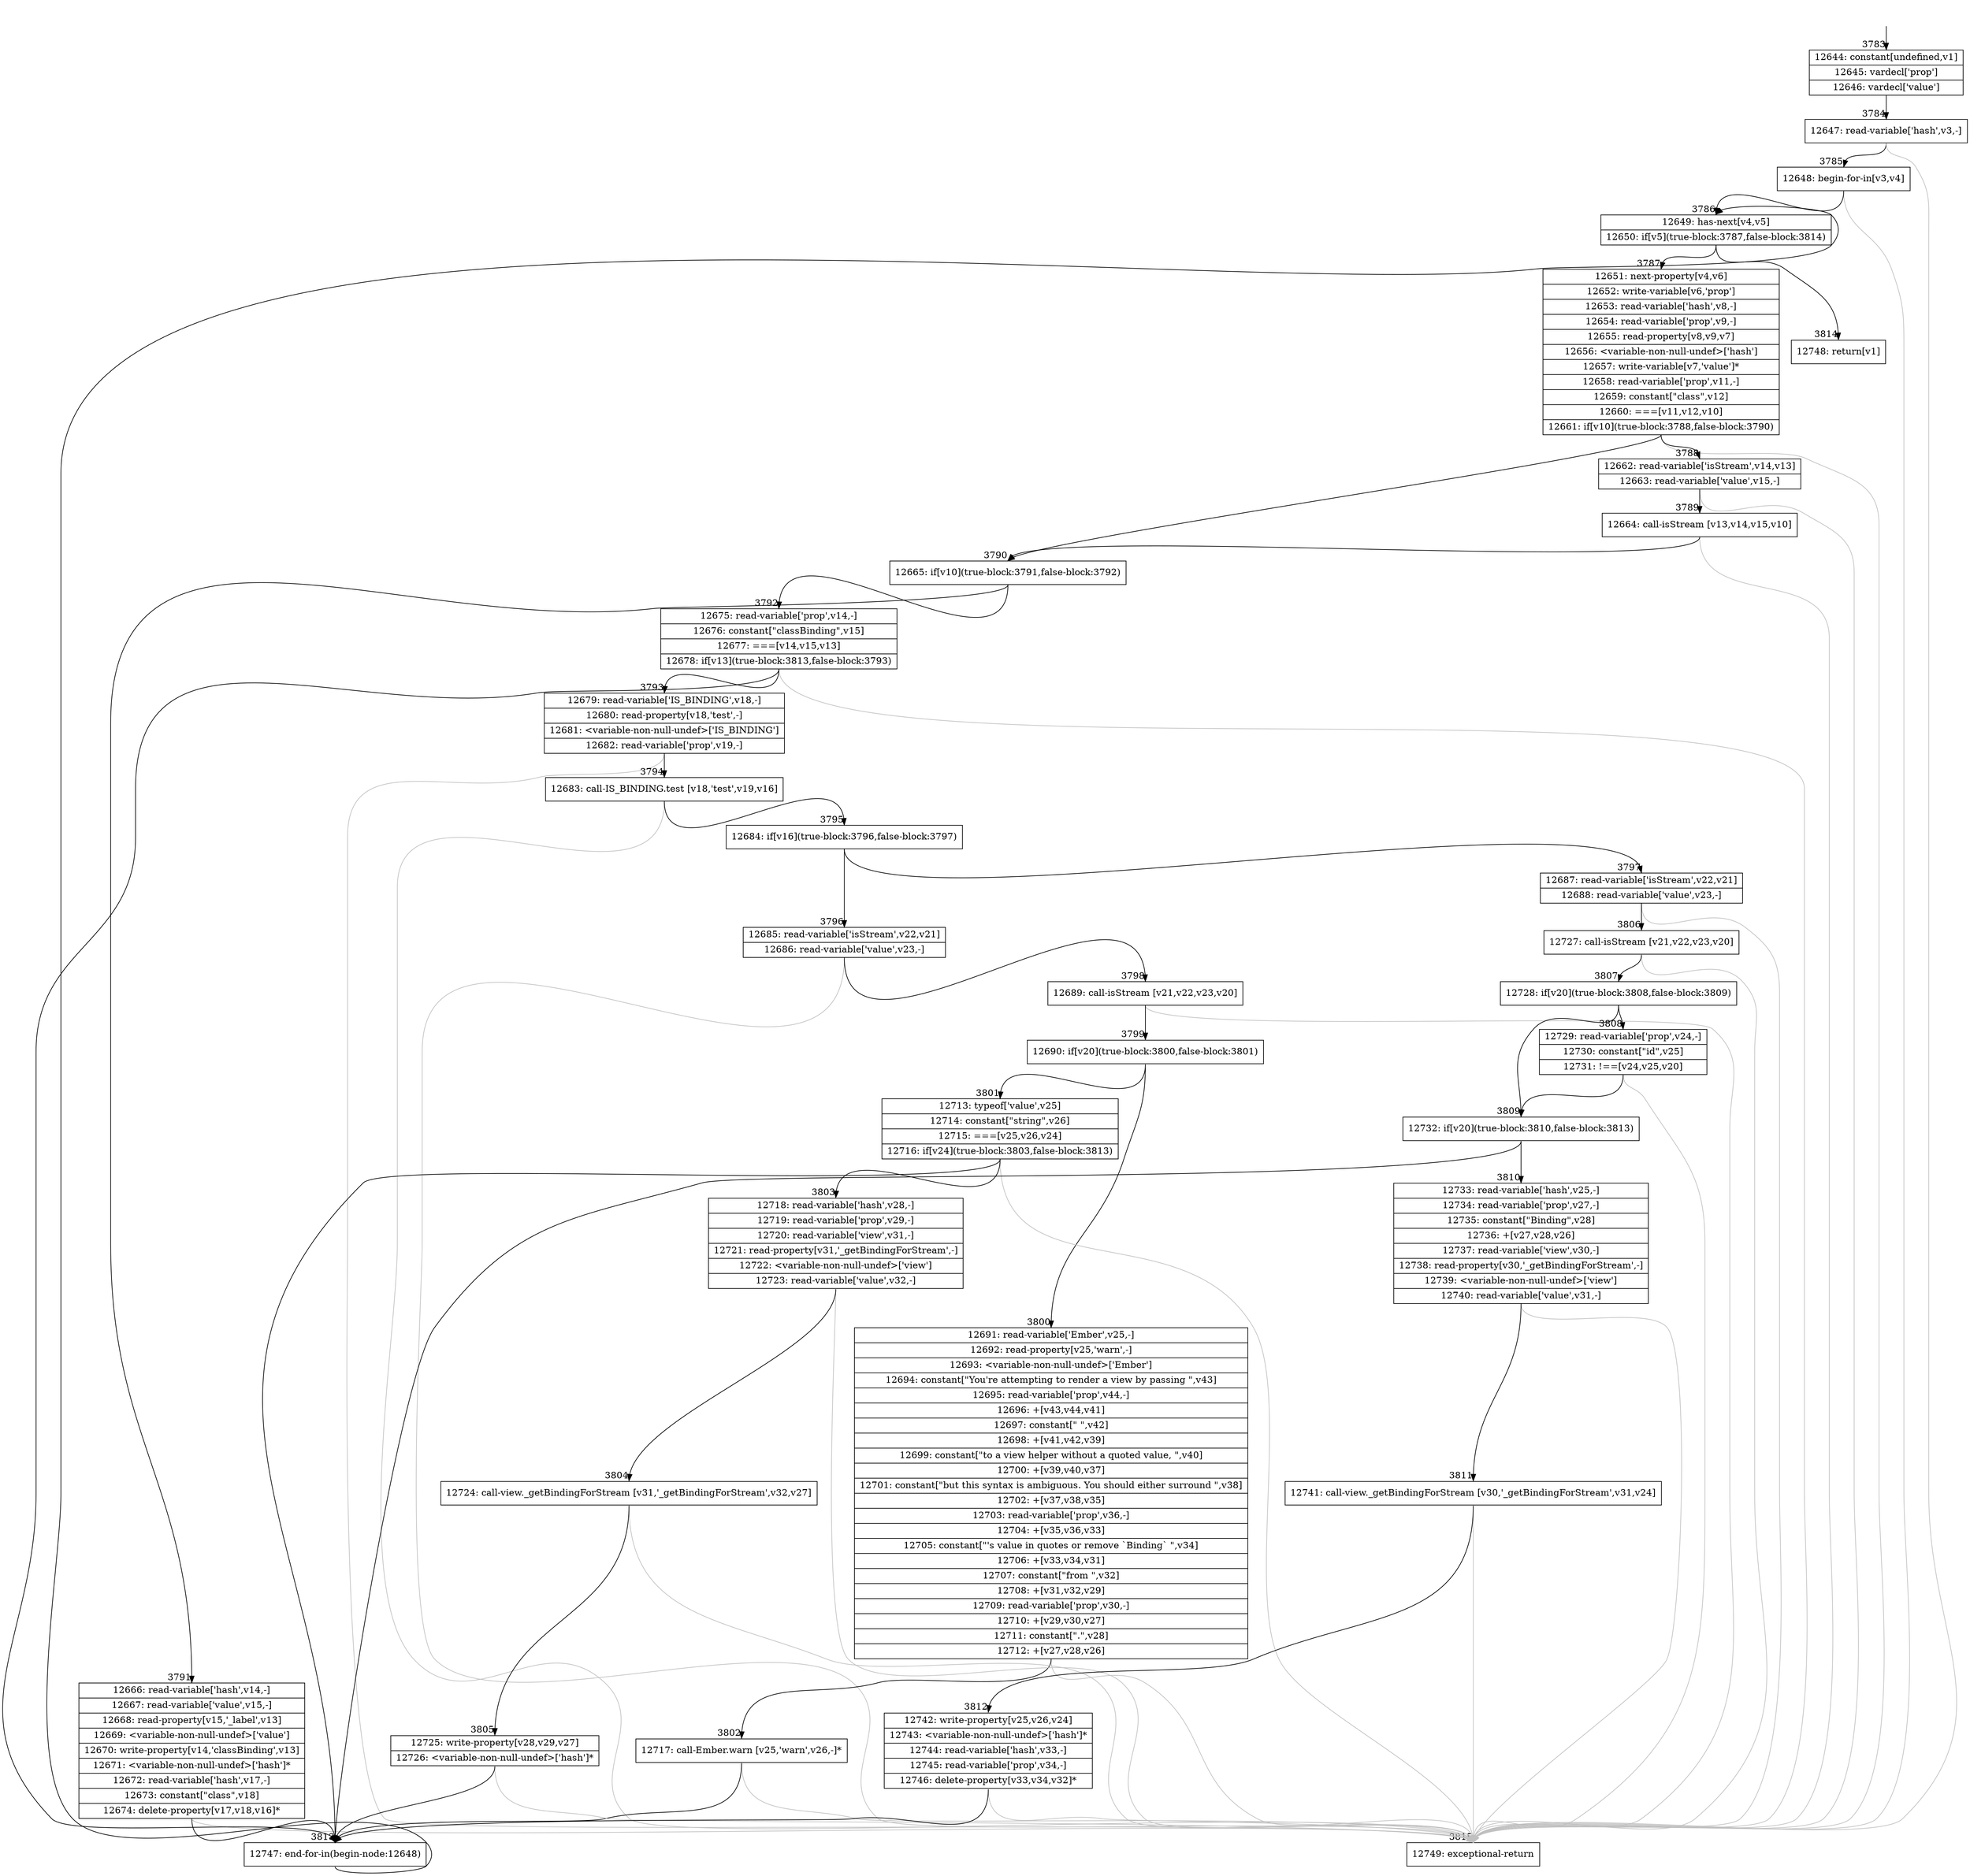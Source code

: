 digraph {
rankdir="TD"
BB_entry305[shape=none,label=""];
BB_entry305 -> BB3783 [tailport=s, headport=n, headlabel="    3783"]
BB3783 [shape=record label="{12644: constant[undefined,v1]|12645: vardecl['prop']|12646: vardecl['value']}" ] 
BB3783 -> BB3784 [tailport=s, headport=n, headlabel="      3784"]
BB3784 [shape=record label="{12647: read-variable['hash',v3,-]}" ] 
BB3784 -> BB3785 [tailport=s, headport=n, headlabel="      3785"]
BB3784 -> BB3815 [tailport=s, headport=n, color=gray, headlabel="      3815"]
BB3785 [shape=record label="{12648: begin-for-in[v3,v4]}" ] 
BB3785 -> BB3786 [tailport=s, headport=n, headlabel="      3786"]
BB3785 -> BB3815 [tailport=s, headport=n, color=gray]
BB3786 [shape=record label="{12649: has-next[v4,v5]|12650: if[v5](true-block:3787,false-block:3814)}" ] 
BB3786 -> BB3787 [tailport=s, headport=n, headlabel="      3787"]
BB3786 -> BB3814 [tailport=s, headport=n, headlabel="      3814"]
BB3787 [shape=record label="{12651: next-property[v4,v6]|12652: write-variable[v6,'prop']|12653: read-variable['hash',v8,-]|12654: read-variable['prop',v9,-]|12655: read-property[v8,v9,v7]|12656: \<variable-non-null-undef\>['hash']|12657: write-variable[v7,'value']*|12658: read-variable['prop',v11,-]|12659: constant[\"class\",v12]|12660: ===[v11,v12,v10]|12661: if[v10](true-block:3788,false-block:3790)}" ] 
BB3787 -> BB3790 [tailport=s, headport=n, headlabel="      3790"]
BB3787 -> BB3788 [tailport=s, headport=n, headlabel="      3788"]
BB3787 -> BB3815 [tailport=s, headport=n, color=gray]
BB3788 [shape=record label="{12662: read-variable['isStream',v14,v13]|12663: read-variable['value',v15,-]}" ] 
BB3788 -> BB3789 [tailport=s, headport=n, headlabel="      3789"]
BB3788 -> BB3815 [tailport=s, headport=n, color=gray]
BB3789 [shape=record label="{12664: call-isStream [v13,v14,v15,v10]}" ] 
BB3789 -> BB3790 [tailport=s, headport=n]
BB3789 -> BB3815 [tailport=s, headport=n, color=gray]
BB3790 [shape=record label="{12665: if[v10](true-block:3791,false-block:3792)}" ] 
BB3790 -> BB3791 [tailport=s, headport=n, headlabel="      3791"]
BB3790 -> BB3792 [tailport=s, headport=n, headlabel="      3792"]
BB3791 [shape=record label="{12666: read-variable['hash',v14,-]|12667: read-variable['value',v15,-]|12668: read-property[v15,'_label',v13]|12669: \<variable-non-null-undef\>['value']|12670: write-property[v14,'classBinding',v13]|12671: \<variable-non-null-undef\>['hash']*|12672: read-variable['hash',v17,-]|12673: constant[\"class\",v18]|12674: delete-property[v17,v18,v16]*}" ] 
BB3791 -> BB3813 [tailport=s, headport=n, headlabel="      3813"]
BB3791 -> BB3815 [tailport=s, headport=n, color=gray]
BB3792 [shape=record label="{12675: read-variable['prop',v14,-]|12676: constant[\"classBinding\",v15]|12677: ===[v14,v15,v13]|12678: if[v13](true-block:3813,false-block:3793)}" ] 
BB3792 -> BB3813 [tailport=s, headport=n]
BB3792 -> BB3793 [tailport=s, headport=n, headlabel="      3793"]
BB3792 -> BB3815 [tailport=s, headport=n, color=gray]
BB3793 [shape=record label="{12679: read-variable['IS_BINDING',v18,-]|12680: read-property[v18,'test',-]|12681: \<variable-non-null-undef\>['IS_BINDING']|12682: read-variable['prop',v19,-]}" ] 
BB3793 -> BB3794 [tailport=s, headport=n, headlabel="      3794"]
BB3793 -> BB3815 [tailport=s, headport=n, color=gray]
BB3794 [shape=record label="{12683: call-IS_BINDING.test [v18,'test',v19,v16]}" ] 
BB3794 -> BB3795 [tailport=s, headport=n, headlabel="      3795"]
BB3794 -> BB3815 [tailport=s, headport=n, color=gray]
BB3795 [shape=record label="{12684: if[v16](true-block:3796,false-block:3797)}" ] 
BB3795 -> BB3796 [tailport=s, headport=n, headlabel="      3796"]
BB3795 -> BB3797 [tailport=s, headport=n, headlabel="      3797"]
BB3796 [shape=record label="{12685: read-variable['isStream',v22,v21]|12686: read-variable['value',v23,-]}" ] 
BB3796 -> BB3798 [tailport=s, headport=n, headlabel="      3798"]
BB3796 -> BB3815 [tailport=s, headport=n, color=gray]
BB3797 [shape=record label="{12687: read-variable['isStream',v22,v21]|12688: read-variable['value',v23,-]}" ] 
BB3797 -> BB3806 [tailport=s, headport=n, headlabel="      3806"]
BB3797 -> BB3815 [tailport=s, headport=n, color=gray]
BB3798 [shape=record label="{12689: call-isStream [v21,v22,v23,v20]}" ] 
BB3798 -> BB3799 [tailport=s, headport=n, headlabel="      3799"]
BB3798 -> BB3815 [tailport=s, headport=n, color=gray]
BB3799 [shape=record label="{12690: if[v20](true-block:3800,false-block:3801)}" ] 
BB3799 -> BB3800 [tailport=s, headport=n, headlabel="      3800"]
BB3799 -> BB3801 [tailport=s, headport=n, headlabel="      3801"]
BB3800 [shape=record label="{12691: read-variable['Ember',v25,-]|12692: read-property[v25,'warn',-]|12693: \<variable-non-null-undef\>['Ember']|12694: constant[\"You're attempting to render a view by passing \",v43]|12695: read-variable['prop',v44,-]|12696: +[v43,v44,v41]|12697: constant[\" \",v42]|12698: +[v41,v42,v39]|12699: constant[\"to a view helper without a quoted value, \",v40]|12700: +[v39,v40,v37]|12701: constant[\"but this syntax is ambiguous. You should either surround \",v38]|12702: +[v37,v38,v35]|12703: read-variable['prop',v36,-]|12704: +[v35,v36,v33]|12705: constant[\"'s value in quotes or remove `Binding` \",v34]|12706: +[v33,v34,v31]|12707: constant[\"from \",v32]|12708: +[v31,v32,v29]|12709: read-variable['prop',v30,-]|12710: +[v29,v30,v27]|12711: constant[\".\",v28]|12712: +[v27,v28,v26]}" ] 
BB3800 -> BB3802 [tailport=s, headport=n, headlabel="      3802"]
BB3800 -> BB3815 [tailport=s, headport=n, color=gray]
BB3801 [shape=record label="{12713: typeof['value',v25]|12714: constant[\"string\",v26]|12715: ===[v25,v26,v24]|12716: if[v24](true-block:3803,false-block:3813)}" ] 
BB3801 -> BB3803 [tailport=s, headport=n, headlabel="      3803"]
BB3801 -> BB3813 [tailport=s, headport=n]
BB3801 -> BB3815 [tailport=s, headport=n, color=gray]
BB3802 [shape=record label="{12717: call-Ember.warn [v25,'warn',v26,-]*}" ] 
BB3802 -> BB3813 [tailport=s, headport=n]
BB3802 -> BB3815 [tailport=s, headport=n, color=gray]
BB3803 [shape=record label="{12718: read-variable['hash',v28,-]|12719: read-variable['prop',v29,-]|12720: read-variable['view',v31,-]|12721: read-property[v31,'_getBindingForStream',-]|12722: \<variable-non-null-undef\>['view']|12723: read-variable['value',v32,-]}" ] 
BB3803 -> BB3804 [tailport=s, headport=n, headlabel="      3804"]
BB3803 -> BB3815 [tailport=s, headport=n, color=gray]
BB3804 [shape=record label="{12724: call-view._getBindingForStream [v31,'_getBindingForStream',v32,v27]}" ] 
BB3804 -> BB3805 [tailport=s, headport=n, headlabel="      3805"]
BB3804 -> BB3815 [tailport=s, headport=n, color=gray]
BB3805 [shape=record label="{12725: write-property[v28,v29,v27]|12726: \<variable-non-null-undef\>['hash']*}" ] 
BB3805 -> BB3813 [tailport=s, headport=n]
BB3805 -> BB3815 [tailport=s, headport=n, color=gray]
BB3806 [shape=record label="{12727: call-isStream [v21,v22,v23,v20]}" ] 
BB3806 -> BB3807 [tailport=s, headport=n, headlabel="      3807"]
BB3806 -> BB3815 [tailport=s, headport=n, color=gray]
BB3807 [shape=record label="{12728: if[v20](true-block:3808,false-block:3809)}" ] 
BB3807 -> BB3809 [tailport=s, headport=n, headlabel="      3809"]
BB3807 -> BB3808 [tailport=s, headport=n, headlabel="      3808"]
BB3808 [shape=record label="{12729: read-variable['prop',v24,-]|12730: constant[\"id\",v25]|12731: !==[v24,v25,v20]}" ] 
BB3808 -> BB3809 [tailport=s, headport=n]
BB3808 -> BB3815 [tailport=s, headport=n, color=gray]
BB3809 [shape=record label="{12732: if[v20](true-block:3810,false-block:3813)}" ] 
BB3809 -> BB3810 [tailport=s, headport=n, headlabel="      3810"]
BB3809 -> BB3813 [tailport=s, headport=n]
BB3810 [shape=record label="{12733: read-variable['hash',v25,-]|12734: read-variable['prop',v27,-]|12735: constant[\"Binding\",v28]|12736: +[v27,v28,v26]|12737: read-variable['view',v30,-]|12738: read-property[v30,'_getBindingForStream',-]|12739: \<variable-non-null-undef\>['view']|12740: read-variable['value',v31,-]}" ] 
BB3810 -> BB3811 [tailport=s, headport=n, headlabel="      3811"]
BB3810 -> BB3815 [tailport=s, headport=n, color=gray]
BB3811 [shape=record label="{12741: call-view._getBindingForStream [v30,'_getBindingForStream',v31,v24]}" ] 
BB3811 -> BB3812 [tailport=s, headport=n, headlabel="      3812"]
BB3811 -> BB3815 [tailport=s, headport=n, color=gray]
BB3812 [shape=record label="{12742: write-property[v25,v26,v24]|12743: \<variable-non-null-undef\>['hash']*|12744: read-variable['hash',v33,-]|12745: read-variable['prop',v34,-]|12746: delete-property[v33,v34,v32]*}" ] 
BB3812 -> BB3813 [tailport=s, headport=n]
BB3812 -> BB3815 [tailport=s, headport=n, color=gray]
BB3813 [shape=record label="{12747: end-for-in(begin-node:12648)}" ] 
BB3813 -> BB3786 [tailport=s, headport=n]
BB3814 [shape=record label="{12748: return[v1]}" ] 
BB3815 [shape=record label="{12749: exceptional-return}" ] 
//#$~ 7184
}
